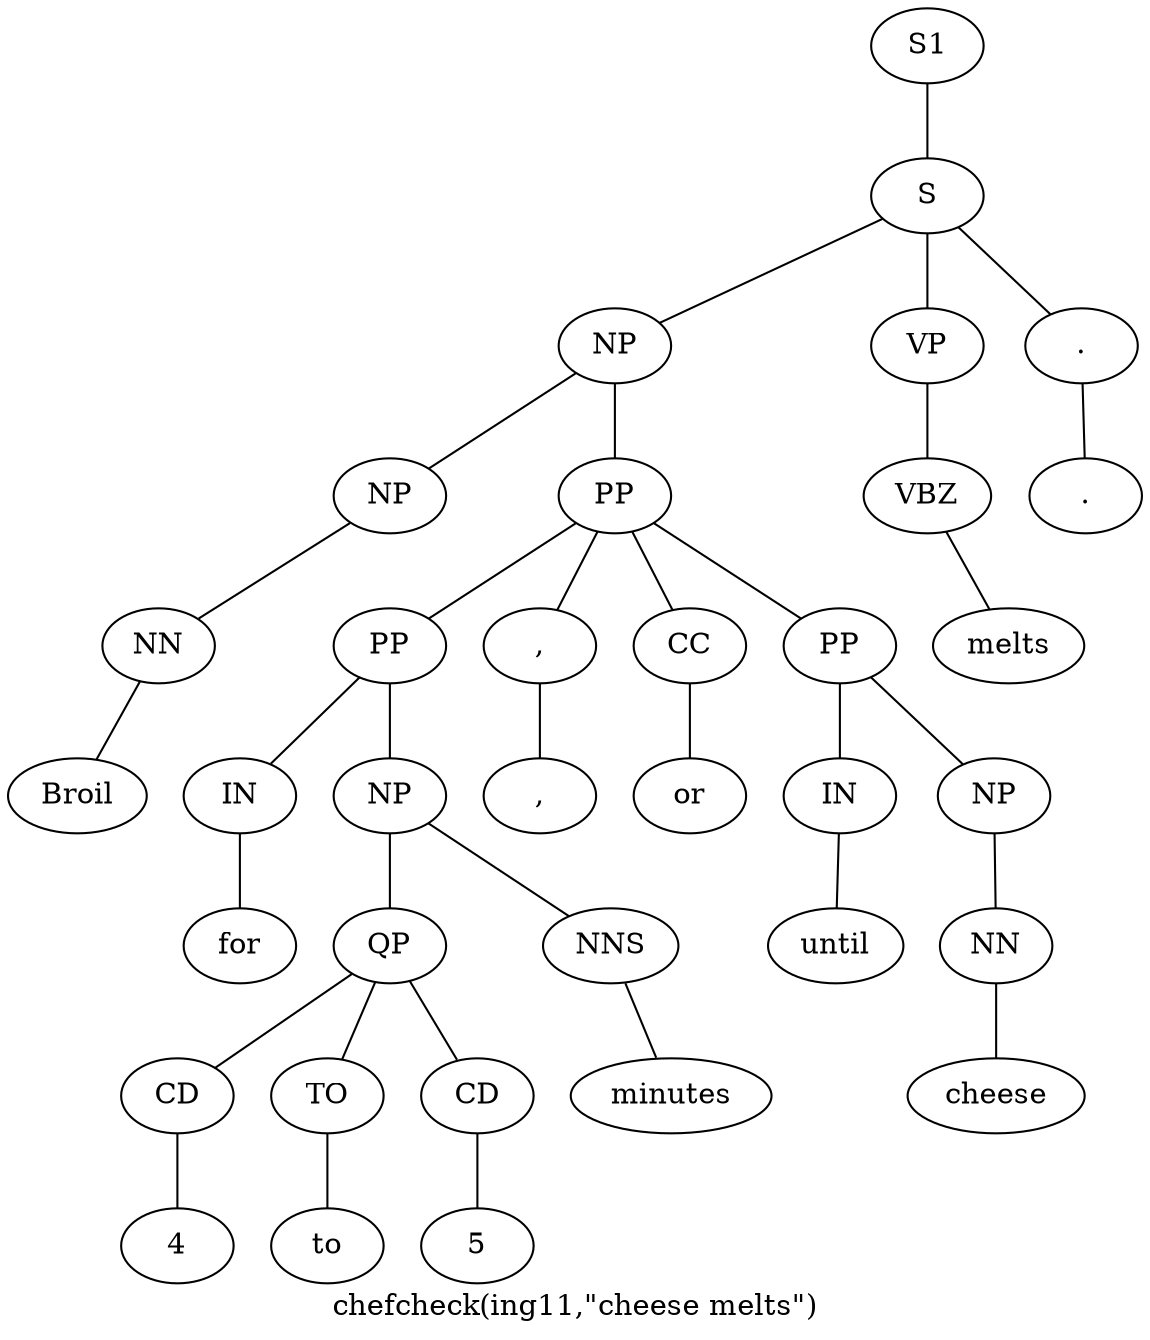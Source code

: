 graph SyntaxGraph {
	label = "chefcheck(ing11,\"cheese melts\")";
	Node0 [label="S1"];
	Node1 [label="S"];
	Node2 [label="NP"];
	Node3 [label="NP"];
	Node4 [label="NN"];
	Node5 [label="Broil"];
	Node6 [label="PP"];
	Node7 [label="PP"];
	Node8 [label="IN"];
	Node9 [label="for"];
	Node10 [label="NP"];
	Node11 [label="QP"];
	Node12 [label="CD"];
	Node13 [label="4"];
	Node14 [label="TO"];
	Node15 [label="to"];
	Node16 [label="CD"];
	Node17 [label="5"];
	Node18 [label="NNS"];
	Node19 [label="minutes"];
	Node20 [label=","];
	Node21 [label=","];
	Node22 [label="CC"];
	Node23 [label="or"];
	Node24 [label="PP"];
	Node25 [label="IN"];
	Node26 [label="until"];
	Node27 [label="NP"];
	Node28 [label="NN"];
	Node29 [label="cheese"];
	Node30 [label="VP"];
	Node31 [label="VBZ"];
	Node32 [label="melts"];
	Node33 [label="."];
	Node34 [label="."];

	Node0 -- Node1;
	Node1 -- Node2;
	Node1 -- Node30;
	Node1 -- Node33;
	Node2 -- Node3;
	Node2 -- Node6;
	Node3 -- Node4;
	Node4 -- Node5;
	Node6 -- Node7;
	Node6 -- Node20;
	Node6 -- Node22;
	Node6 -- Node24;
	Node7 -- Node8;
	Node7 -- Node10;
	Node8 -- Node9;
	Node10 -- Node11;
	Node10 -- Node18;
	Node11 -- Node12;
	Node11 -- Node14;
	Node11 -- Node16;
	Node12 -- Node13;
	Node14 -- Node15;
	Node16 -- Node17;
	Node18 -- Node19;
	Node20 -- Node21;
	Node22 -- Node23;
	Node24 -- Node25;
	Node24 -- Node27;
	Node25 -- Node26;
	Node27 -- Node28;
	Node28 -- Node29;
	Node30 -- Node31;
	Node31 -- Node32;
	Node33 -- Node34;
}